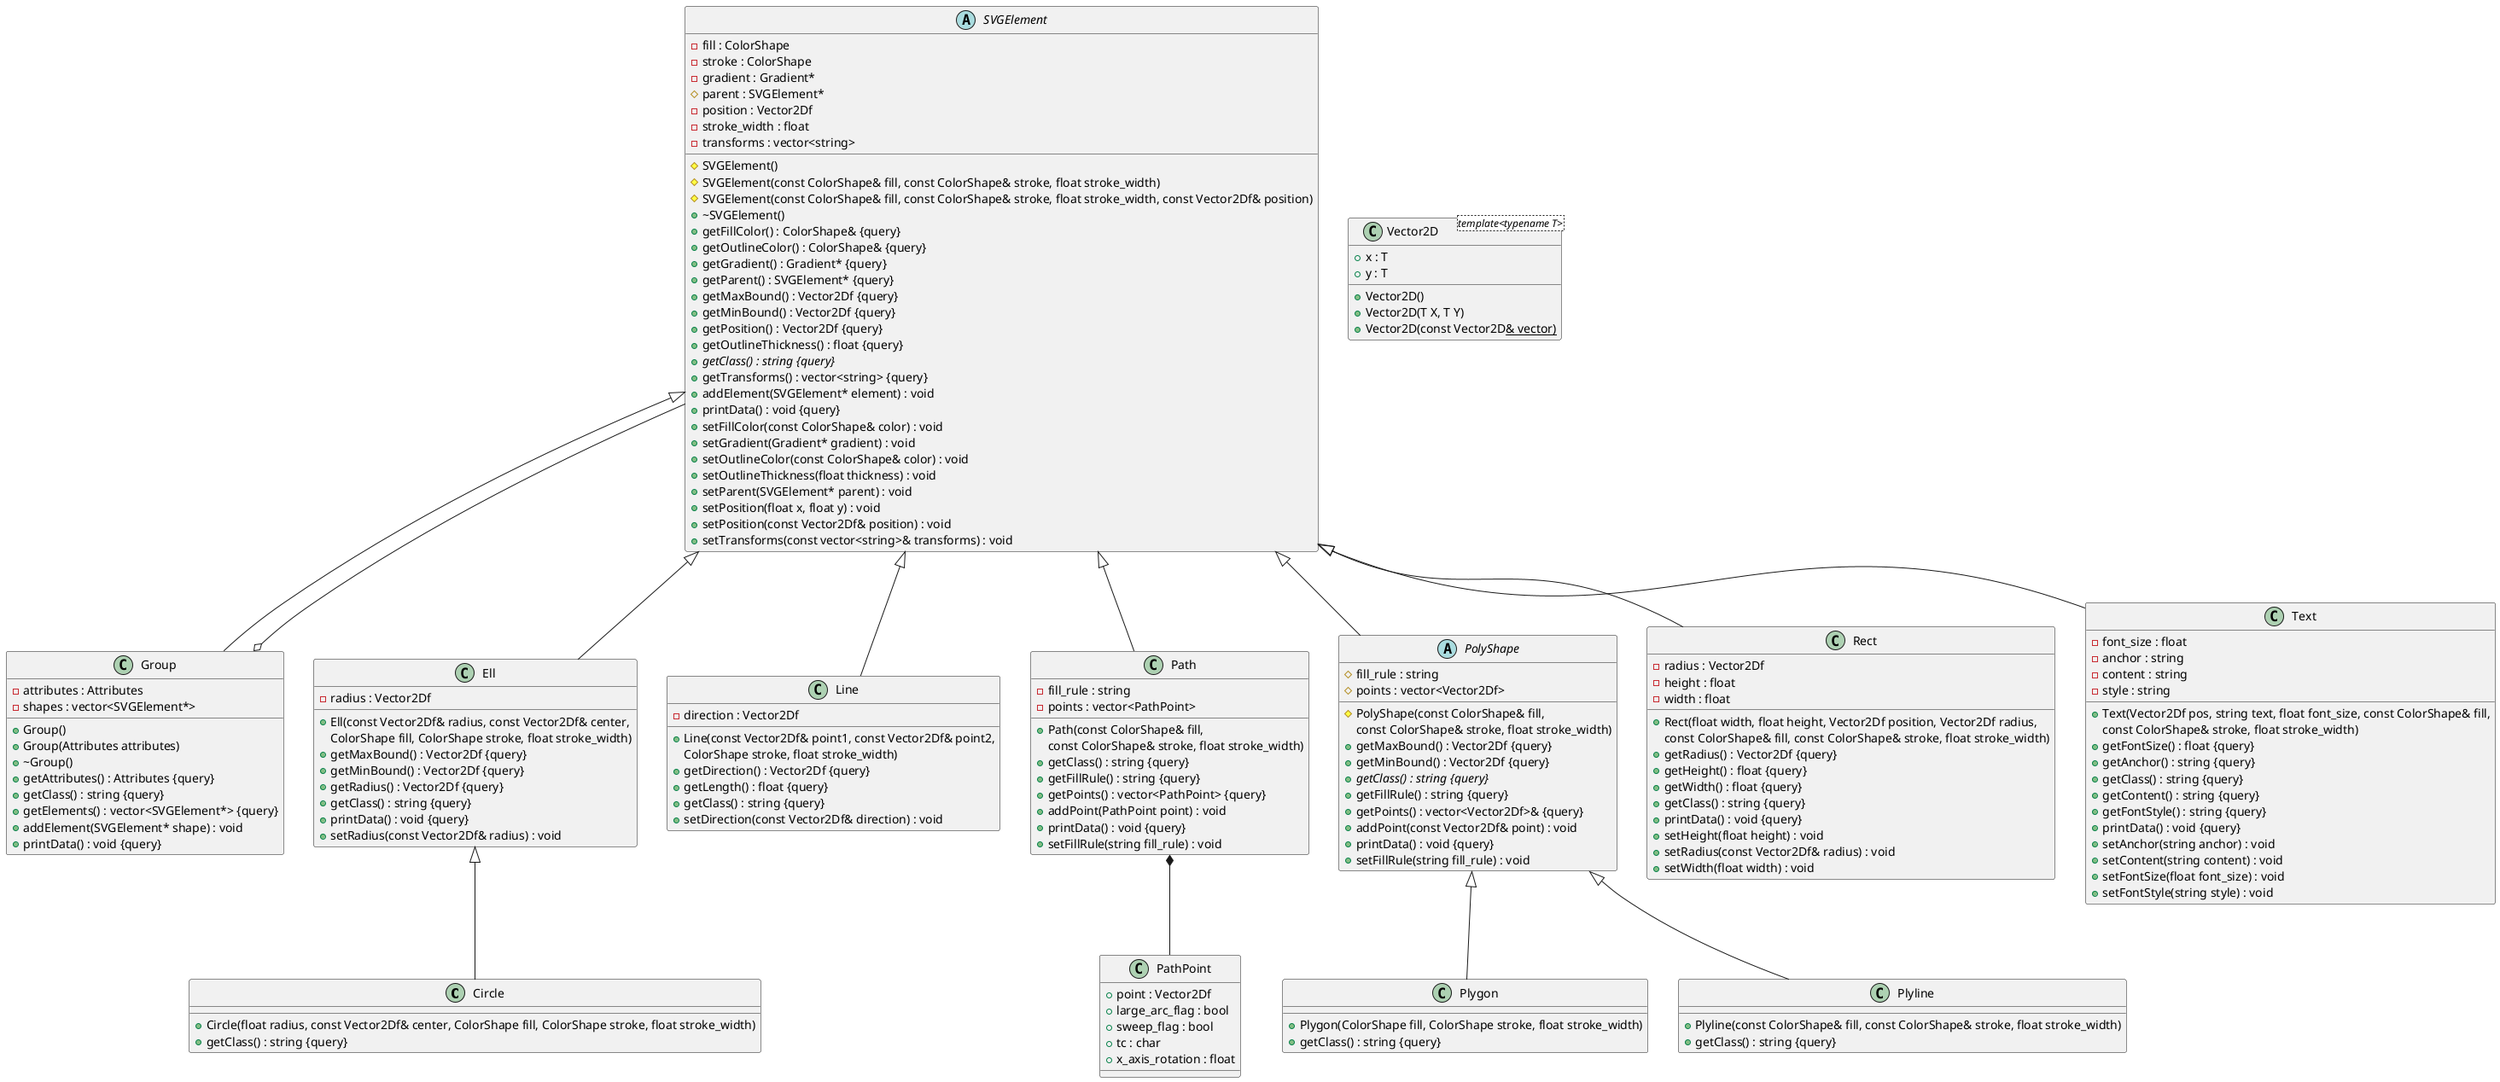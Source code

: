 @startuml





/' Objects '/

class Circle {
	+Circle(float radius, const Vector2Df& center, ColorShape fill, ColorShape stroke, float stroke_width)
	+getClass() : string {query}
}

class Ell {
	+Ell(const Vector2Df& radius, const Vector2Df& center, 
	ColorShape fill, ColorShape stroke, float stroke_width)
	+getMaxBound() : Vector2Df {query}
	+getMinBound() : Vector2Df {query}
	+getRadius() : Vector2Df {query}
	-radius : Vector2Df
	+getClass() : string {query}
	+printData() : void {query}
	+setRadius(const Vector2Df& radius) : void
}

class Group {
	+Group()
	+Group(Attributes attributes)
	+~Group()
	-attributes : Attributes
	+getAttributes() : Attributes {query}
	+getClass() : string {query}
	+getElements() : vector<SVGElement*> {query}
	-shapes : vector<SVGElement*>
	+addElement(SVGElement* shape) : void
	+printData() : void {query}
}


class Line {
	+Line(const Vector2Df& point1, const Vector2Df& point2, 
	ColorShape stroke, float stroke_width)
	-direction : Vector2Df
	+getDirection() : Vector2Df {query}
	+getLength() : float {query}
	+getClass() : string {query}
	+setDirection(const Vector2Df& direction) : void
}

class Path {
	+Path(const ColorShape& fill, 
	const ColorShape& stroke, float stroke_width)
	-fill_rule : string
	+getClass() : string {query}
	+getFillRule() : string {query}
	+getPoints() : vector<PathPoint> {query}
	-points : vector<PathPoint>
	+addPoint(PathPoint point) : void
	+printData() : void {query}
	+setFillRule(string fill_rule) : void
}


class Plygon {
	+Plygon(ColorShape fill, ColorShape stroke, float stroke_width)
	+getClass() : string {query}
}


class Plyline {
	+Plyline(const ColorShape& fill, const ColorShape& stroke, float stroke_width)
	+getClass() : string {query}
}


abstract class PolyShape {
	#PolyShape(const ColorShape& fill, 
	const ColorShape& stroke, float stroke_width)
	+getMaxBound() : Vector2Df {query}
	+getMinBound() : Vector2Df {query}
	#fill_rule : string
	+{abstract} getClass() : string {query}
	+getFillRule() : string {query}
	#points : vector<Vector2Df>
	+getPoints() : vector<Vector2Df>& {query}
	+addPoint(const Vector2Df& point) : void
	+printData() : void {query}
	+setFillRule(string fill_rule) : void
}

class Rect {
	+Rect(float width, float height, Vector2Df position, Vector2Df radius, 
	const ColorShape& fill, const ColorShape& stroke, float stroke_width)
	+getRadius() : Vector2Df {query}
	-radius : Vector2Df
	+getHeight() : float {query}
	+getWidth() : float {query}
	-height : float
	-width : float
	+getClass() : string {query}
	+printData() : void {query}
	+setHeight(float height) : void
	+setRadius(const Vector2Df& radius) : void
	+setWidth(float width) : void
}

abstract class SVGElement {
	#SVGElement()
	#SVGElement(const ColorShape& fill, const ColorShape& stroke, float stroke_width)
	#SVGElement(const ColorShape& fill, const ColorShape& stroke, float stroke_width, const Vector2Df& position)
	+~SVGElement()
	-fill : ColorShape
	-stroke : ColorShape
	+getFillColor() : ColorShape& {query}
	+getOutlineColor() : ColorShape& {query}
	+getGradient() : Gradient* {query}
	-gradient : Gradient*
	+getParent() : SVGElement* {query}
	#parent : SVGElement*
	+getMaxBound() : Vector2Df {query}
	+getMinBound() : Vector2Df {query}
	+getPosition() : Vector2Df {query}
	-position : Vector2Df
	+getOutlineThickness() : float {query}
	-stroke_width : float
	+{abstract} getClass() : string {query}
	+getTransforms() : vector<string> {query}
	-transforms : vector<string>
	+addElement(SVGElement* element) : void
	+printData() : void {query}
	+setFillColor(const ColorShape& color) : void
	+setGradient(Gradient* gradient) : void
	+setOutlineColor(const ColorShape& color) : void
	+setOutlineThickness(float thickness) : void
	+setParent(SVGElement* parent) : void
	+setPosition(float x, float y) : void
	+setPosition(const Vector2Df& position) : void
	+setTransforms(const vector<string>& transforms) : void
}

class Text {
	+Text(Vector2Df pos, string text, float font_size, const ColorShape& fill, 
	const ColorShape& stroke, float stroke_width)
	-font_size : float
	+getFontSize() : float {query}
	-anchor : string
	-content : string
	+getAnchor() : string {query}
	+getClass() : string {query}
	+getContent() : string {query}
	+getFontStyle() : string {query}
	-style : string
	+printData() : void {query}
	+setAnchor(string anchor) : void
	+setContent(string content) : void
	+setFontSize(float font_size) : void
	+setFontStyle(string style) : void
}


class Vector2D <template<typename T>> {
	+Vector2D()
	+Vector2D(T X, T Y)
	+Vector2D(const Vector2D<U>& vector)
	+x : T
	+y : T
}

class PathPoint {
	+point : Vector2Df
	+large_arc_flag : bool
	+sweep_flag : bool
	+tc : char
	+x_axis_rotation : float
}





/' Inheritance relationships '/

.Ell <|-- .Circle


.PolyShape <|-- .Plygon


.PolyShape <|-- .Plyline


.SVGElement <|-- .Ell


.SVGElement <|-- .Group


.SVGElement <|-- .Line


.SVGElement <|-- .Path


.SVGElement <|-- .PolyShape


.SVGElement <|-- .Rect


.SVGElement <|-- .Text





/' Aggregation relationships '/

.Group o-- .SVGElement


.Path *-- .PathPoint








/' Nested objects '/



@enduml

